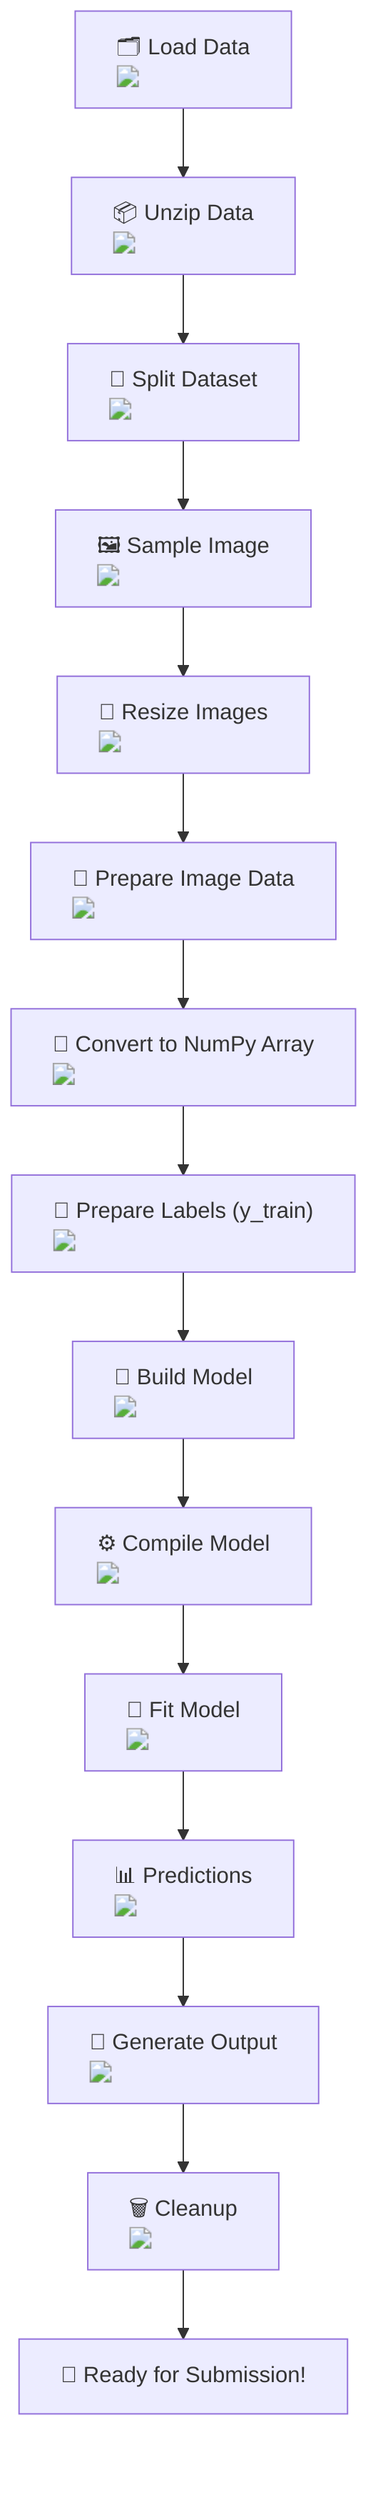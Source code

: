 graph TD;
    A["🗂️ Load Data <img src='icons/file.svg'/>"] --> B["📦 Unzip Data <img src='icons/file.svg'/>"];
    B --> C["🐾 Split Dataset <img src='icons/column_split.svg'/>"];
    C --> D["🖼️ Sample Image <img src='icons/image.svg'/>"];
    D --> E["🔄 Resize Images <img src='icons/image.svg'/>"];
    E --> F["📸 Prepare Image Data <img src='icons/table.svg'/>"];
    F --> G["🔢 Convert to NumPy Array <img src='icons/table.svg'/>"];
    G --> H["🔖 Prepare Labels (y_train) <img src='icons/table.svg'/>"];
    H --> I["🧠 Build Model <img src='icons/brain.svg'/>"];
    I --> J["⚙️ Compile Model <img src='icons/brain.svg'/>"];
    J --> K["🔄 Fit Model <img src='icons/brain.svg'/>"];
    K --> L["📊 Predictions <img src='icons/image.svg'/>"];
    L --> M["📝 Generate Output <img src='icons/file.svg'/>"];
    M --> N["🗑️ Cleanup <img src='icons/file.svg'/>"];
    N --> O["🚀 Ready for Submission!"];